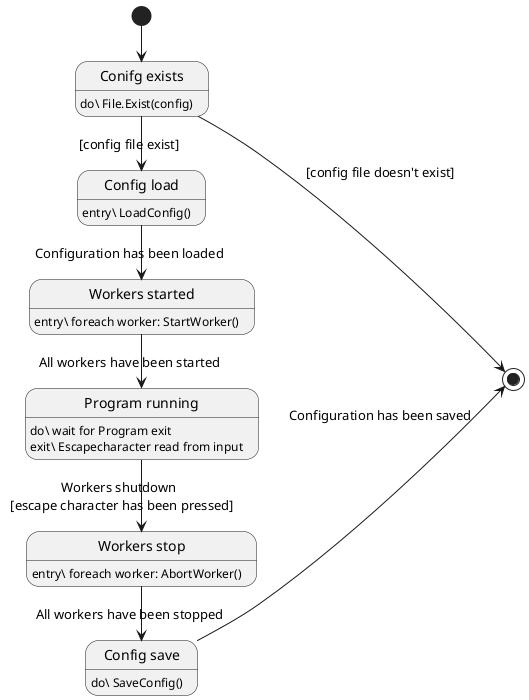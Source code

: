 @startuml TinyTasks
left to right direction

state "Conifg exists" as config
state "Config load" as load
state "Workers started" as start
state "Program running" as run
state "Workers stop" as stop
state "Config save" as save

[*] -> config
config -> [*] : [config file doesn't exist]
config -> load : [config file exist]
load -> start  : Configuration has been loaded
start -> run : All workers have been started
run -> stop : Workers shutdown \n [escape character has been pressed]
stop -> save : All workers have been stopped
save --> [*] : Configuration has been saved

config: do\ File.Exist(config)

load: entry\ LoadConfig()

start: entry\ foreach worker: StartWorker()

run : do\ wait for Program exit
run : exit\ Escapecharacter read from input

stop : entry\ foreach worker: AbortWorker()

save : do\ SaveConfig()
@enduml